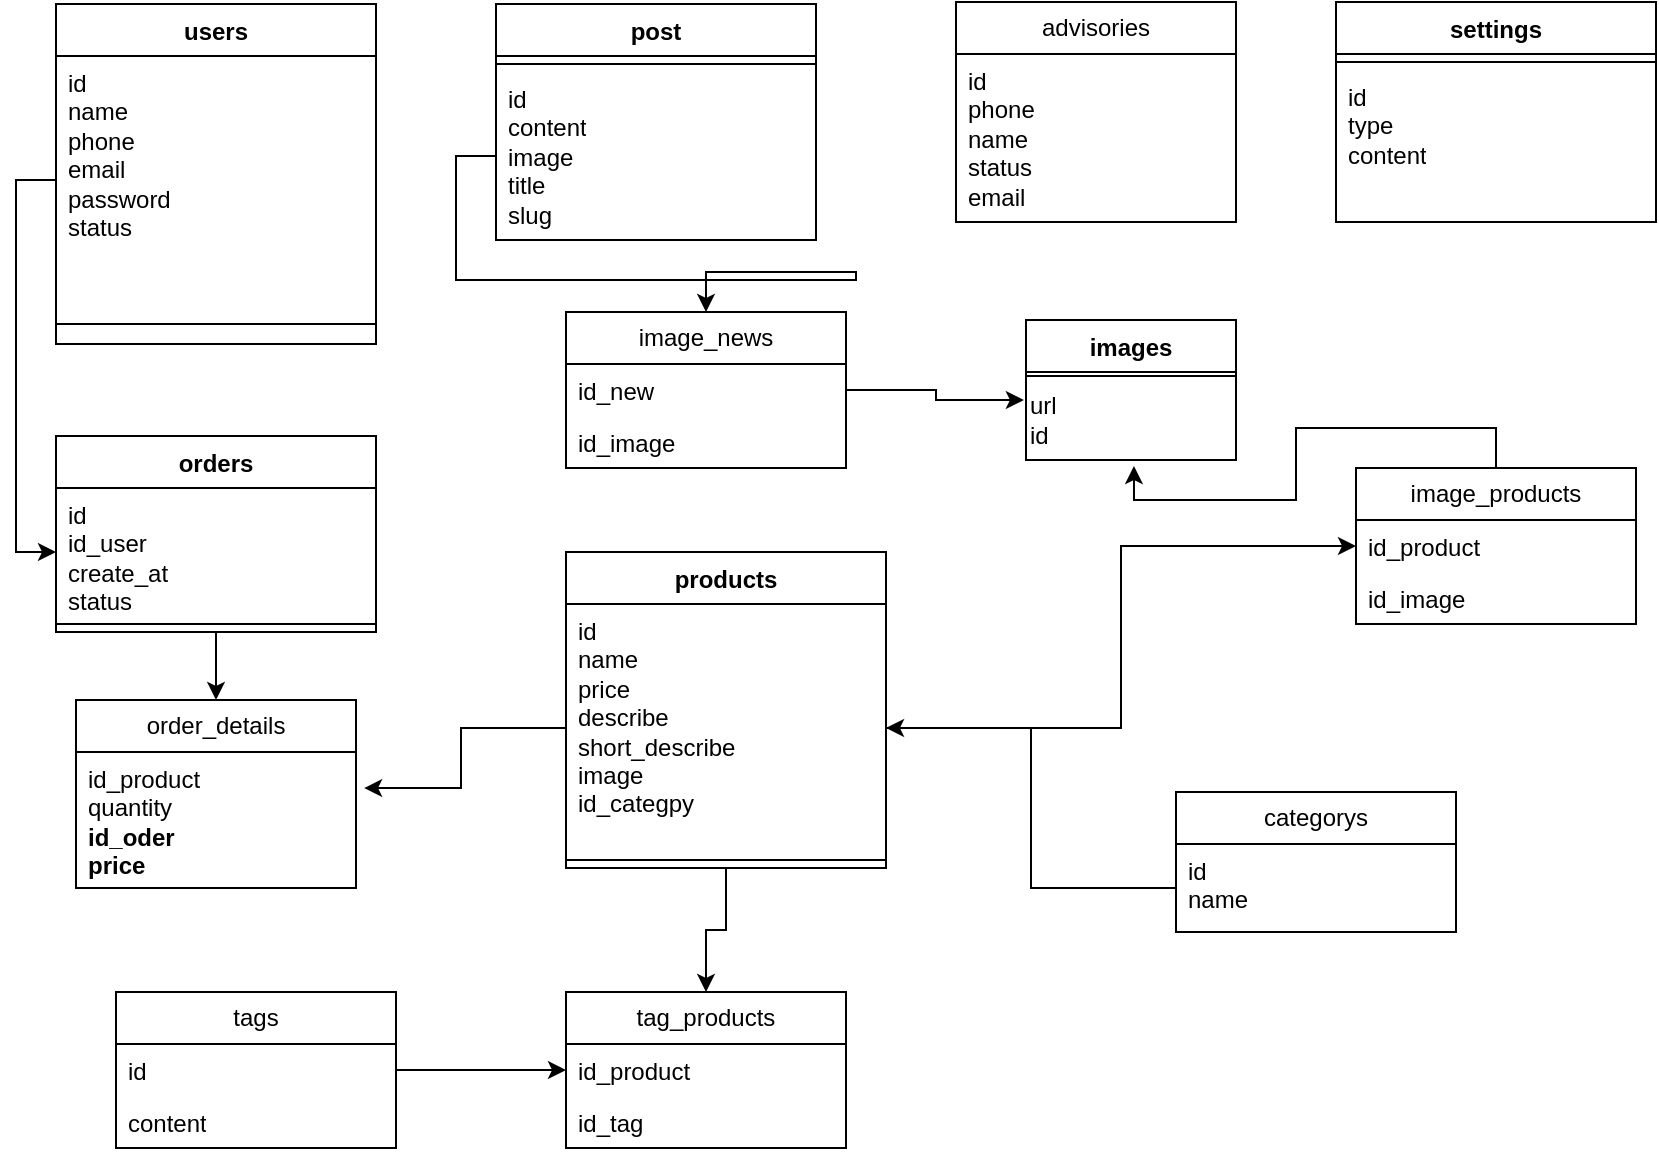 <mxfile version="21.3.8" type="github">
  <diagram name="Page-1" id="jINwdqk66DMcaBhefttW">
    <mxGraphModel dx="825" dy="452" grid="1" gridSize="10" guides="1" tooltips="1" connect="1" arrows="1" fold="1" page="1" pageScale="1" pageWidth="850" pageHeight="1100" math="0" shadow="0">
      <root>
        <mxCell id="0" />
        <mxCell id="1" parent="0" />
        <mxCell id="tOMoxlkObsfpbXWG7EUW-1" value="images" style="swimlane;fontStyle=1;align=center;verticalAlign=top;childLayout=stackLayout;horizontal=1;startSize=26;horizontalStack=0;resizeParent=1;resizeParentMax=0;resizeLast=0;collapsible=1;marginBottom=0;whiteSpace=wrap;html=1;" parent="1" vertex="1">
          <mxGeometry x="515" y="164" width="105" height="70" as="geometry" />
        </mxCell>
        <mxCell id="tOMoxlkObsfpbXWG7EUW-3" value="" style="line;strokeWidth=1;fillColor=none;align=left;verticalAlign=middle;spacingTop=-1;spacingLeft=3;spacingRight=3;rotatable=0;labelPosition=right;points=[];portConstraint=eastwest;strokeColor=inherit;" parent="tOMoxlkObsfpbXWG7EUW-1" vertex="1">
          <mxGeometry y="26" width="105" height="4" as="geometry" />
        </mxCell>
        <mxCell id="pA6Jrh5P_2wQihIdZs5N-2" value="url&lt;br&gt;id" style="text;html=1;align=left;verticalAlign=middle;resizable=0;points=[];autosize=1;strokeColor=none;fillColor=none;" parent="tOMoxlkObsfpbXWG7EUW-1" vertex="1">
          <mxGeometry y="30" width="105" height="40" as="geometry" />
        </mxCell>
        <mxCell id="tOMoxlkObsfpbXWG7EUW-5" value="settings" style="swimlane;fontStyle=1;align=center;verticalAlign=top;childLayout=stackLayout;horizontal=1;startSize=26;horizontalStack=0;resizeParent=1;resizeParentMax=0;resizeLast=0;collapsible=1;marginBottom=0;whiteSpace=wrap;html=1;" parent="1" vertex="1">
          <mxGeometry x="670" y="5" width="160" height="110" as="geometry" />
        </mxCell>
        <mxCell id="tOMoxlkObsfpbXWG7EUW-7" value="" style="line;strokeWidth=1;fillColor=none;align=left;verticalAlign=middle;spacingTop=-1;spacingLeft=3;spacingRight=3;rotatable=0;labelPosition=right;points=[];portConstraint=eastwest;strokeColor=inherit;" parent="tOMoxlkObsfpbXWG7EUW-5" vertex="1">
          <mxGeometry y="26" width="160" height="8" as="geometry" />
        </mxCell>
        <mxCell id="tOMoxlkObsfpbXWG7EUW-8" value="id&lt;br&gt;type&lt;br&gt;content" style="text;strokeColor=none;fillColor=none;align=left;verticalAlign=top;spacingLeft=4;spacingRight=4;overflow=hidden;rotatable=0;points=[[0,0.5],[1,0.5]];portConstraint=eastwest;whiteSpace=wrap;html=1;" parent="tOMoxlkObsfpbXWG7EUW-5" vertex="1">
          <mxGeometry y="34" width="160" height="76" as="geometry" />
        </mxCell>
        <mxCell id="tOMoxlkObsfpbXWG7EUW-10" value="users" style="swimlane;fontStyle=1;align=center;verticalAlign=top;childLayout=stackLayout;horizontal=1;startSize=26;horizontalStack=0;resizeParent=1;resizeParentMax=0;resizeLast=0;collapsible=1;marginBottom=0;whiteSpace=wrap;html=1;" parent="1" vertex="1">
          <mxGeometry x="30" y="6" width="160" height="170" as="geometry" />
        </mxCell>
        <mxCell id="tOMoxlkObsfpbXWG7EUW-11" value="id&lt;br&gt;name&lt;br&gt;phone&lt;br&gt;email&lt;br&gt;password&lt;br&gt;status" style="text;strokeColor=none;fillColor=none;align=left;verticalAlign=top;spacingLeft=4;spacingRight=4;overflow=hidden;rotatable=0;points=[[0,0.5],[1,0.5]];portConstraint=eastwest;whiteSpace=wrap;html=1;" parent="tOMoxlkObsfpbXWG7EUW-10" vertex="1">
          <mxGeometry y="26" width="160" height="124" as="geometry" />
        </mxCell>
        <mxCell id="tOMoxlkObsfpbXWG7EUW-12" value="" style="line;strokeWidth=1;fillColor=none;align=left;verticalAlign=middle;spacingTop=-1;spacingLeft=3;spacingRight=3;rotatable=0;labelPosition=right;points=[];portConstraint=eastwest;strokeColor=inherit;" parent="tOMoxlkObsfpbXWG7EUW-10" vertex="1">
          <mxGeometry y="150" width="160" height="20" as="geometry" />
        </mxCell>
        <mxCell id="tOMoxlkObsfpbXWG7EUW-14" value="post" style="swimlane;fontStyle=1;align=center;verticalAlign=top;childLayout=stackLayout;horizontal=1;startSize=26;horizontalStack=0;resizeParent=1;resizeParentMax=0;resizeLast=0;collapsible=1;marginBottom=0;whiteSpace=wrap;html=1;" parent="1" vertex="1">
          <mxGeometry x="250" y="6" width="160" height="118" as="geometry" />
        </mxCell>
        <mxCell id="tOMoxlkObsfpbXWG7EUW-16" value="" style="line;strokeWidth=1;fillColor=none;align=left;verticalAlign=middle;spacingTop=-1;spacingLeft=3;spacingRight=3;rotatable=0;labelPosition=right;points=[];portConstraint=eastwest;strokeColor=inherit;" parent="tOMoxlkObsfpbXWG7EUW-14" vertex="1">
          <mxGeometry y="26" width="160" height="8" as="geometry" />
        </mxCell>
        <mxCell id="tOMoxlkObsfpbXWG7EUW-17" value="id&lt;br&gt;content&lt;br&gt;image&lt;br&gt;title&amp;nbsp;&lt;br&gt;slug" style="text;strokeColor=none;fillColor=none;align=left;verticalAlign=top;spacingLeft=4;spacingRight=4;overflow=hidden;rotatable=0;points=[[0,0.5],[1,0.5]];portConstraint=eastwest;whiteSpace=wrap;html=1;" parent="tOMoxlkObsfpbXWG7EUW-14" vertex="1">
          <mxGeometry y="34" width="160" height="84" as="geometry" />
        </mxCell>
        <mxCell id="b3kXQAV7QsY5PpGhtDHU-17" style="edgeStyle=orthogonalEdgeStyle;rounded=0;orthogonalLoop=1;jettySize=auto;html=1;exitX=0.5;exitY=1;exitDx=0;exitDy=0;" parent="1" source="tOMoxlkObsfpbXWG7EUW-27" target="S894nJClgSg21sT1aZvM-1" edge="1">
          <mxGeometry relative="1" as="geometry" />
        </mxCell>
        <mxCell id="tOMoxlkObsfpbXWG7EUW-27" value="orders" style="swimlane;fontStyle=1;align=center;verticalAlign=top;childLayout=stackLayout;horizontal=1;startSize=26;horizontalStack=0;resizeParent=1;resizeParentMax=0;resizeLast=0;collapsible=1;marginBottom=0;whiteSpace=wrap;html=1;" parent="1" vertex="1">
          <mxGeometry x="30" y="222" width="160" height="98" as="geometry" />
        </mxCell>
        <mxCell id="tOMoxlkObsfpbXWG7EUW-28" value="id&lt;br&gt;id_user&lt;br&gt;create_at&lt;br&gt;status" style="text;strokeColor=none;fillColor=none;align=left;verticalAlign=top;spacingLeft=4;spacingRight=4;overflow=hidden;rotatable=0;points=[[0,0.5],[1,0.5]];portConstraint=eastwest;whiteSpace=wrap;html=1;" parent="tOMoxlkObsfpbXWG7EUW-27" vertex="1">
          <mxGeometry y="26" width="160" height="64" as="geometry" />
        </mxCell>
        <mxCell id="tOMoxlkObsfpbXWG7EUW-29" value="" style="line;strokeWidth=1;fillColor=none;align=left;verticalAlign=middle;spacingTop=-1;spacingLeft=3;spacingRight=3;rotatable=0;labelPosition=right;points=[];portConstraint=eastwest;strokeColor=inherit;" parent="tOMoxlkObsfpbXWG7EUW-27" vertex="1">
          <mxGeometry y="90" width="160" height="8" as="geometry" />
        </mxCell>
        <mxCell id="iPsMPKHaUglrYzkJ6XSz-16" style="edgeStyle=orthogonalEdgeStyle;rounded=0;orthogonalLoop=1;jettySize=auto;html=1;exitX=0.5;exitY=1;exitDx=0;exitDy=0;" parent="1" source="tOMoxlkObsfpbXWG7EUW-41" target="iPsMPKHaUglrYzkJ6XSz-12" edge="1">
          <mxGeometry relative="1" as="geometry" />
        </mxCell>
        <mxCell id="tOMoxlkObsfpbXWG7EUW-41" value="products" style="swimlane;fontStyle=1;align=center;verticalAlign=top;childLayout=stackLayout;horizontal=1;startSize=26;horizontalStack=0;resizeParent=1;resizeParentMax=0;resizeLast=0;collapsible=1;marginBottom=0;whiteSpace=wrap;html=1;" parent="1" vertex="1">
          <mxGeometry x="285" y="280" width="160" height="158" as="geometry" />
        </mxCell>
        <mxCell id="tOMoxlkObsfpbXWG7EUW-42" value="id&lt;br&gt;name&lt;br&gt;price&lt;br&gt;describe&lt;br&gt;short_describe&lt;br&gt;image&lt;br&gt;id_categpy" style="text;strokeColor=none;fillColor=none;align=left;verticalAlign=top;spacingLeft=4;spacingRight=4;overflow=hidden;rotatable=0;points=[[0,0.5],[1,0.5]];portConstraint=eastwest;whiteSpace=wrap;html=1;" parent="tOMoxlkObsfpbXWG7EUW-41" vertex="1">
          <mxGeometry y="26" width="160" height="124" as="geometry" />
        </mxCell>
        <mxCell id="tOMoxlkObsfpbXWG7EUW-43" value="" style="line;strokeWidth=1;fillColor=none;align=left;verticalAlign=middle;spacingTop=-1;spacingLeft=3;spacingRight=3;rotatable=0;labelPosition=right;points=[];portConstraint=eastwest;strokeColor=inherit;" parent="tOMoxlkObsfpbXWG7EUW-41" vertex="1">
          <mxGeometry y="150" width="160" height="8" as="geometry" />
        </mxCell>
        <mxCell id="S894nJClgSg21sT1aZvM-1" value="order_details" style="swimlane;fontStyle=0;childLayout=stackLayout;horizontal=1;startSize=26;fillColor=none;horizontalStack=0;resizeParent=1;resizeParentMax=0;resizeLast=0;collapsible=1;marginBottom=0;whiteSpace=wrap;html=1;" parent="1" vertex="1">
          <mxGeometry x="40" y="354" width="140" height="94" as="geometry" />
        </mxCell>
        <mxCell id="S894nJClgSg21sT1aZvM-4" value="id_product&lt;br&gt;quantity&lt;br&gt;&lt;b&gt;id_oder&lt;br&gt;price&lt;br&gt;&lt;/b&gt;" style="text;strokeColor=none;fillColor=none;align=left;verticalAlign=top;spacingLeft=4;spacingRight=4;overflow=hidden;rotatable=0;points=[[0,0.5],[1,0.5]];portConstraint=eastwest;whiteSpace=wrap;html=1;" parent="S894nJClgSg21sT1aZvM-1" vertex="1">
          <mxGeometry y="26" width="140" height="68" as="geometry" />
        </mxCell>
        <mxCell id="S894nJClgSg21sT1aZvM-6" value="advisories" style="swimlane;fontStyle=0;childLayout=stackLayout;horizontal=1;startSize=26;fillColor=none;horizontalStack=0;resizeParent=1;resizeParentMax=0;resizeLast=0;collapsible=1;marginBottom=0;whiteSpace=wrap;html=1;" parent="1" vertex="1">
          <mxGeometry x="480" y="5" width="140" height="110" as="geometry" />
        </mxCell>
        <mxCell id="S894nJClgSg21sT1aZvM-9" value="id&lt;br&gt;phone&amp;nbsp;&lt;br&gt;name&lt;br&gt;status&lt;br&gt;email" style="text;strokeColor=none;fillColor=none;align=left;verticalAlign=top;spacingLeft=4;spacingRight=4;overflow=hidden;rotatable=0;points=[[0,0.5],[1,0.5]];portConstraint=eastwest;whiteSpace=wrap;html=1;" parent="S894nJClgSg21sT1aZvM-6" vertex="1">
          <mxGeometry y="26" width="140" height="84" as="geometry" />
        </mxCell>
        <mxCell id="b3kXQAV7QsY5PpGhtDHU-19" style="edgeStyle=orthogonalEdgeStyle;rounded=0;orthogonalLoop=1;jettySize=auto;html=1;exitX=0.5;exitY=0;exitDx=0;exitDy=0;entryX=0.514;entryY=1.075;entryDx=0;entryDy=0;entryPerimeter=0;" parent="1" source="b3kXQAV7QsY5PpGhtDHU-1" target="pA6Jrh5P_2wQihIdZs5N-2" edge="1">
          <mxGeometry relative="1" as="geometry" />
        </mxCell>
        <mxCell id="b3kXQAV7QsY5PpGhtDHU-1" value="image_products" style="swimlane;fontStyle=0;childLayout=stackLayout;horizontal=1;startSize=26;fillColor=none;horizontalStack=0;resizeParent=1;resizeParentMax=0;resizeLast=0;collapsible=1;marginBottom=0;whiteSpace=wrap;html=1;" parent="1" vertex="1">
          <mxGeometry x="680" y="238" width="140" height="78" as="geometry" />
        </mxCell>
        <mxCell id="b3kXQAV7QsY5PpGhtDHU-2" value="id_product" style="text;strokeColor=none;fillColor=none;align=left;verticalAlign=top;spacingLeft=4;spacingRight=4;overflow=hidden;rotatable=0;points=[[0,0.5],[1,0.5]];portConstraint=eastwest;whiteSpace=wrap;html=1;" parent="b3kXQAV7QsY5PpGhtDHU-1" vertex="1">
          <mxGeometry y="26" width="140" height="26" as="geometry" />
        </mxCell>
        <mxCell id="b3kXQAV7QsY5PpGhtDHU-3" value="id_image" style="text;strokeColor=none;fillColor=none;align=left;verticalAlign=top;spacingLeft=4;spacingRight=4;overflow=hidden;rotatable=0;points=[[0,0.5],[1,0.5]];portConstraint=eastwest;whiteSpace=wrap;html=1;" parent="b3kXQAV7QsY5PpGhtDHU-1" vertex="1">
          <mxGeometry y="52" width="140" height="26" as="geometry" />
        </mxCell>
        <mxCell id="b3kXQAV7QsY5PpGhtDHU-5" value="image_news" style="swimlane;fontStyle=0;childLayout=stackLayout;horizontal=1;startSize=26;fillColor=none;horizontalStack=0;resizeParent=1;resizeParentMax=0;resizeLast=0;collapsible=1;marginBottom=0;whiteSpace=wrap;html=1;" parent="1" vertex="1">
          <mxGeometry x="285" y="160" width="140" height="78" as="geometry" />
        </mxCell>
        <mxCell id="b3kXQAV7QsY5PpGhtDHU-6" value="id_new" style="text;strokeColor=none;fillColor=none;align=left;verticalAlign=top;spacingLeft=4;spacingRight=4;overflow=hidden;rotatable=0;points=[[0,0.5],[1,0.5]];portConstraint=eastwest;whiteSpace=wrap;html=1;" parent="b3kXQAV7QsY5PpGhtDHU-5" vertex="1">
          <mxGeometry y="26" width="140" height="26" as="geometry" />
        </mxCell>
        <mxCell id="b3kXQAV7QsY5PpGhtDHU-7" value="id_image" style="text;strokeColor=none;fillColor=none;align=left;verticalAlign=top;spacingLeft=4;spacingRight=4;overflow=hidden;rotatable=0;points=[[0,0.5],[1,0.5]];portConstraint=eastwest;whiteSpace=wrap;html=1;" parent="b3kXQAV7QsY5PpGhtDHU-5" vertex="1">
          <mxGeometry y="52" width="140" height="26" as="geometry" />
        </mxCell>
        <mxCell id="b3kXQAV7QsY5PpGhtDHU-12" style="edgeStyle=orthogonalEdgeStyle;rounded=0;orthogonalLoop=1;jettySize=auto;html=1;exitX=0;exitY=0.5;exitDx=0;exitDy=0;entryX=0;entryY=0.5;entryDx=0;entryDy=0;" parent="1" source="tOMoxlkObsfpbXWG7EUW-11" target="tOMoxlkObsfpbXWG7EUW-28" edge="1">
          <mxGeometry relative="1" as="geometry" />
        </mxCell>
        <mxCell id="b3kXQAV7QsY5PpGhtDHU-16" style="edgeStyle=orthogonalEdgeStyle;rounded=0;orthogonalLoop=1;jettySize=auto;html=1;exitX=0;exitY=0.5;exitDx=0;exitDy=0;entryX=1.029;entryY=0.265;entryDx=0;entryDy=0;entryPerimeter=0;" parent="1" source="tOMoxlkObsfpbXWG7EUW-42" target="S894nJClgSg21sT1aZvM-4" edge="1">
          <mxGeometry relative="1" as="geometry" />
        </mxCell>
        <mxCell id="b3kXQAV7QsY5PpGhtDHU-21" style="edgeStyle=orthogonalEdgeStyle;rounded=0;orthogonalLoop=1;jettySize=auto;html=1;exitX=0;exitY=0.5;exitDx=0;exitDy=0;" parent="1" source="tOMoxlkObsfpbXWG7EUW-17" target="b3kXQAV7QsY5PpGhtDHU-5" edge="1">
          <mxGeometry relative="1" as="geometry" />
        </mxCell>
        <mxCell id="b3kXQAV7QsY5PpGhtDHU-22" style="edgeStyle=orthogonalEdgeStyle;rounded=0;orthogonalLoop=1;jettySize=auto;html=1;exitX=1;exitY=0.5;exitDx=0;exitDy=0;entryX=0;entryY=0.5;entryDx=0;entryDy=0;" parent="1" source="tOMoxlkObsfpbXWG7EUW-42" target="b3kXQAV7QsY5PpGhtDHU-2" edge="1">
          <mxGeometry relative="1" as="geometry" />
        </mxCell>
        <mxCell id="iPsMPKHaUglrYzkJ6XSz-1" style="edgeStyle=orthogonalEdgeStyle;rounded=0;orthogonalLoop=1;jettySize=auto;html=1;exitX=1;exitY=0.5;exitDx=0;exitDy=0;entryX=-0.01;entryY=0.25;entryDx=0;entryDy=0;entryPerimeter=0;" parent="1" source="b3kXQAV7QsY5PpGhtDHU-6" target="pA6Jrh5P_2wQihIdZs5N-2" edge="1">
          <mxGeometry relative="1" as="geometry" />
        </mxCell>
        <mxCell id="iPsMPKHaUglrYzkJ6XSz-2" value="categorys" style="swimlane;fontStyle=0;childLayout=stackLayout;horizontal=1;startSize=26;fillColor=none;horizontalStack=0;resizeParent=1;resizeParentMax=0;resizeLast=0;collapsible=1;marginBottom=0;whiteSpace=wrap;html=1;" parent="1" vertex="1">
          <mxGeometry x="590" y="400" width="140" height="70" as="geometry" />
        </mxCell>
        <mxCell id="iPsMPKHaUglrYzkJ6XSz-3" value="id&lt;br&gt;name" style="text;strokeColor=none;fillColor=none;align=left;verticalAlign=top;spacingLeft=4;spacingRight=4;overflow=hidden;rotatable=0;points=[[0,0.5],[1,0.5]];portConstraint=eastwest;whiteSpace=wrap;html=1;" parent="iPsMPKHaUglrYzkJ6XSz-2" vertex="1">
          <mxGeometry y="26" width="140" height="44" as="geometry" />
        </mxCell>
        <mxCell id="iPsMPKHaUglrYzkJ6XSz-7" style="edgeStyle=orthogonalEdgeStyle;rounded=0;orthogonalLoop=1;jettySize=auto;html=1;exitX=0;exitY=0.5;exitDx=0;exitDy=0;entryX=1;entryY=0.5;entryDx=0;entryDy=0;" parent="1" source="iPsMPKHaUglrYzkJ6XSz-3" target="tOMoxlkObsfpbXWG7EUW-42" edge="1">
          <mxGeometry relative="1" as="geometry" />
        </mxCell>
        <mxCell id="iPsMPKHaUglrYzkJ6XSz-8" value="tags" style="swimlane;fontStyle=0;childLayout=stackLayout;horizontal=1;startSize=26;fillColor=none;horizontalStack=0;resizeParent=1;resizeParentMax=0;resizeLast=0;collapsible=1;marginBottom=0;whiteSpace=wrap;html=1;" parent="1" vertex="1">
          <mxGeometry x="60" y="500" width="140" height="78" as="geometry" />
        </mxCell>
        <mxCell id="iPsMPKHaUglrYzkJ6XSz-9" value="id" style="text;strokeColor=none;fillColor=none;align=left;verticalAlign=top;spacingLeft=4;spacingRight=4;overflow=hidden;rotatable=0;points=[[0,0.5],[1,0.5]];portConstraint=eastwest;whiteSpace=wrap;html=1;" parent="iPsMPKHaUglrYzkJ6XSz-8" vertex="1">
          <mxGeometry y="26" width="140" height="26" as="geometry" />
        </mxCell>
        <mxCell id="iPsMPKHaUglrYzkJ6XSz-10" value="content" style="text;strokeColor=none;fillColor=none;align=left;verticalAlign=top;spacingLeft=4;spacingRight=4;overflow=hidden;rotatable=0;points=[[0,0.5],[1,0.5]];portConstraint=eastwest;whiteSpace=wrap;html=1;" parent="iPsMPKHaUglrYzkJ6XSz-8" vertex="1">
          <mxGeometry y="52" width="140" height="26" as="geometry" />
        </mxCell>
        <mxCell id="iPsMPKHaUglrYzkJ6XSz-12" value="tag_products" style="swimlane;fontStyle=0;childLayout=stackLayout;horizontal=1;startSize=26;fillColor=none;horizontalStack=0;resizeParent=1;resizeParentMax=0;resizeLast=0;collapsible=1;marginBottom=0;whiteSpace=wrap;html=1;" parent="1" vertex="1">
          <mxGeometry x="285" y="500" width="140" height="78" as="geometry" />
        </mxCell>
        <mxCell id="iPsMPKHaUglrYzkJ6XSz-13" value="id_product" style="text;strokeColor=none;fillColor=none;align=left;verticalAlign=top;spacingLeft=4;spacingRight=4;overflow=hidden;rotatable=0;points=[[0,0.5],[1,0.5]];portConstraint=eastwest;whiteSpace=wrap;html=1;" parent="iPsMPKHaUglrYzkJ6XSz-12" vertex="1">
          <mxGeometry y="26" width="140" height="26" as="geometry" />
        </mxCell>
        <mxCell id="iPsMPKHaUglrYzkJ6XSz-14" value="id_tag" style="text;strokeColor=none;fillColor=none;align=left;verticalAlign=top;spacingLeft=4;spacingRight=4;overflow=hidden;rotatable=0;points=[[0,0.5],[1,0.5]];portConstraint=eastwest;whiteSpace=wrap;html=1;" parent="iPsMPKHaUglrYzkJ6XSz-12" vertex="1">
          <mxGeometry y="52" width="140" height="26" as="geometry" />
        </mxCell>
        <mxCell id="iPsMPKHaUglrYzkJ6XSz-18" style="edgeStyle=orthogonalEdgeStyle;rounded=0;orthogonalLoop=1;jettySize=auto;html=1;exitX=1;exitY=0.5;exitDx=0;exitDy=0;" parent="1" source="iPsMPKHaUglrYzkJ6XSz-9" target="iPsMPKHaUglrYzkJ6XSz-13" edge="1">
          <mxGeometry relative="1" as="geometry" />
        </mxCell>
      </root>
    </mxGraphModel>
  </diagram>
</mxfile>
